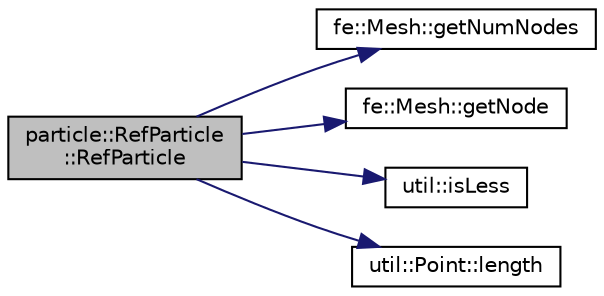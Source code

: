 digraph "particle::RefParticle::RefParticle"
{
  edge [fontname="Helvetica",fontsize="10",labelfontname="Helvetica",labelfontsize="10"];
  node [fontname="Helvetica",fontsize="10",shape=record];
  rankdir="LR";
  Node0 [label="particle::RefParticle\l::RefParticle",height=0.2,width=0.4,color="black", fillcolor="grey75", style="filled", fontcolor="black"];
  Node0 -> Node1 [color="midnightblue",fontsize="10",style="solid",fontname="Helvetica"];
  Node1 [label="fe::Mesh::getNumNodes",height=0.2,width=0.4,color="black", fillcolor="white", style="filled",URL="$classfe_1_1Mesh.html#aac3df3472139b865eda7406c1d1c3d77",tooltip="Get the number of nodes. "];
  Node0 -> Node2 [color="midnightblue",fontsize="10",style="solid",fontname="Helvetica"];
  Node2 [label="fe::Mesh::getNode",height=0.2,width=0.4,color="black", fillcolor="white", style="filled",URL="$classfe_1_1Mesh.html#a5929bc5d7b95e8e9eb4af63209f3ff10",tooltip="Get coordinates of node i. "];
  Node0 -> Node3 [color="midnightblue",fontsize="10",style="solid",fontname="Helvetica"];
  Node3 [label="util::isLess",height=0.2,width=0.4,color="black", fillcolor="white", style="filled",URL="$namespaceutil.html#a868a26599b6b844d08d30063ac898319",tooltip="Returns true if a < b. "];
  Node0 -> Node4 [color="midnightblue",fontsize="10",style="solid",fontname="Helvetica"];
  Node4 [label="util::Point::length",height=0.2,width=0.4,color="black", fillcolor="white", style="filled",URL="$structutil_1_1Point.html#a7e6ec50072f4ff4d6461412cdc531b65",tooltip="Computes the Euclidean length of the vector. "];
}
